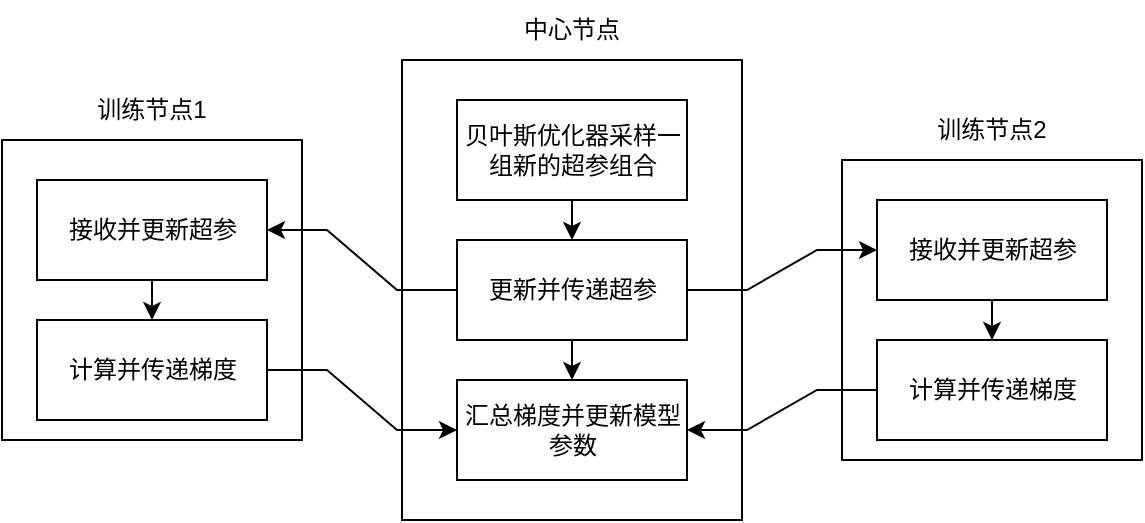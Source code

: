 <mxfile version="17.1.0" type="github">
  <diagram id="mahQ6pcZ9SMk6EfNW3NE" name="Page-1">
    <mxGraphModel dx="593" dy="311" grid="1" gridSize="10" guides="1" tooltips="1" connect="1" arrows="1" fold="1" page="1" pageScale="1" pageWidth="827" pageHeight="1169" math="0" shadow="0">
      <root>
        <mxCell id="0" />
        <mxCell id="1" parent="0" />
        <mxCell id="jXhcGp385CI3mC7pR6x2-11" value="" style="rounded=0;whiteSpace=wrap;html=1;" parent="1" vertex="1">
          <mxGeometry x="320" y="240" width="170" height="230" as="geometry" />
        </mxCell>
        <mxCell id="jXhcGp385CI3mC7pR6x2-31" value="" style="rounded=0;whiteSpace=wrap;html=1;" parent="1" vertex="1">
          <mxGeometry x="540" y="290" width="150" height="150" as="geometry" />
        </mxCell>
        <mxCell id="jXhcGp385CI3mC7pR6x2-23" value="" style="rounded=0;whiteSpace=wrap;html=1;" parent="1" vertex="1">
          <mxGeometry x="120" y="280" width="150" height="150" as="geometry" />
        </mxCell>
        <mxCell id="hCVyElEkAU_01n9A7gfb-3" style="edgeStyle=orthogonalEdgeStyle;rounded=0;orthogonalLoop=1;jettySize=auto;html=1;exitX=0.5;exitY=1;exitDx=0;exitDy=0;entryX=0.5;entryY=0;entryDx=0;entryDy=0;fontSize=16;" edge="1" parent="1" source="jXhcGp385CI3mC7pR6x2-13" target="jXhcGp385CI3mC7pR6x2-19">
          <mxGeometry relative="1" as="geometry" />
        </mxCell>
        <mxCell id="jXhcGp385CI3mC7pR6x2-13" value="贝叶斯优化器采样一组新的超参组合" style="rounded=0;whiteSpace=wrap;html=1;" parent="1" vertex="1">
          <mxGeometry x="347.5" y="260" width="115" height="50" as="geometry" />
        </mxCell>
        <mxCell id="jXhcGp385CI3mC7pR6x2-34" style="edgeStyle=entityRelationEdgeStyle;rounded=0;orthogonalLoop=1;jettySize=auto;html=1;exitX=0;exitY=0.5;exitDx=0;exitDy=0;entryX=1;entryY=0.5;entryDx=0;entryDy=0;" parent="1" source="jXhcGp385CI3mC7pR6x2-19" target="jXhcGp385CI3mC7pR6x2-28" edge="1">
          <mxGeometry relative="1" as="geometry" />
        </mxCell>
        <mxCell id="jXhcGp385CI3mC7pR6x2-35" style="edgeStyle=entityRelationEdgeStyle;rounded=0;orthogonalLoop=1;jettySize=auto;html=1;exitX=1;exitY=0.5;exitDx=0;exitDy=0;entryX=0;entryY=0.5;entryDx=0;entryDy=0;" parent="1" source="jXhcGp385CI3mC7pR6x2-19" target="jXhcGp385CI3mC7pR6x2-32" edge="1">
          <mxGeometry relative="1" as="geometry" />
        </mxCell>
        <mxCell id="hCVyElEkAU_01n9A7gfb-4" style="edgeStyle=orthogonalEdgeStyle;rounded=0;orthogonalLoop=1;jettySize=auto;html=1;exitX=0.5;exitY=1;exitDx=0;exitDy=0;entryX=0.5;entryY=0;entryDx=0;entryDy=0;fontSize=16;" edge="1" parent="1" source="jXhcGp385CI3mC7pR6x2-19" target="jXhcGp385CI3mC7pR6x2-20">
          <mxGeometry relative="1" as="geometry" />
        </mxCell>
        <mxCell id="jXhcGp385CI3mC7pR6x2-19" value="更新并传递超参" style="rounded=0;whiteSpace=wrap;html=1;" parent="1" vertex="1">
          <mxGeometry x="347.5" y="330" width="115" height="50" as="geometry" />
        </mxCell>
        <mxCell id="jXhcGp385CI3mC7pR6x2-20" value="汇总梯度并更新模型参数" style="rounded=0;whiteSpace=wrap;html=1;" parent="1" vertex="1">
          <mxGeometry x="347.5" y="400" width="115" height="50" as="geometry" />
        </mxCell>
        <mxCell id="hCVyElEkAU_01n9A7gfb-1" style="edgeStyle=orthogonalEdgeStyle;rounded=0;orthogonalLoop=1;jettySize=auto;html=1;exitX=0.5;exitY=1;exitDx=0;exitDy=0;entryX=0.5;entryY=0;entryDx=0;entryDy=0;fontSize=16;" edge="1" parent="1" source="jXhcGp385CI3mC7pR6x2-28" target="jXhcGp385CI3mC7pR6x2-29">
          <mxGeometry relative="1" as="geometry" />
        </mxCell>
        <mxCell id="jXhcGp385CI3mC7pR6x2-28" value="接收并更新超参" style="rounded=0;whiteSpace=wrap;html=1;" parent="1" vertex="1">
          <mxGeometry x="137.5" y="300" width="115" height="50" as="geometry" />
        </mxCell>
        <mxCell id="jXhcGp385CI3mC7pR6x2-36" style="edgeStyle=entityRelationEdgeStyle;rounded=0;orthogonalLoop=1;jettySize=auto;html=1;exitX=1;exitY=0.5;exitDx=0;exitDy=0;entryX=0;entryY=0.5;entryDx=0;entryDy=0;" parent="1" source="jXhcGp385CI3mC7pR6x2-29" target="jXhcGp385CI3mC7pR6x2-20" edge="1">
          <mxGeometry relative="1" as="geometry" />
        </mxCell>
        <mxCell id="jXhcGp385CI3mC7pR6x2-29" value="计算并传递梯度" style="rounded=0;whiteSpace=wrap;html=1;" parent="1" vertex="1">
          <mxGeometry x="137.5" y="370" width="115" height="50" as="geometry" />
        </mxCell>
        <mxCell id="hCVyElEkAU_01n9A7gfb-2" style="edgeStyle=orthogonalEdgeStyle;rounded=0;orthogonalLoop=1;jettySize=auto;html=1;exitX=0.5;exitY=1;exitDx=0;exitDy=0;entryX=0.5;entryY=0;entryDx=0;entryDy=0;fontSize=16;" edge="1" parent="1" source="jXhcGp385CI3mC7pR6x2-32" target="jXhcGp385CI3mC7pR6x2-33">
          <mxGeometry relative="1" as="geometry" />
        </mxCell>
        <mxCell id="jXhcGp385CI3mC7pR6x2-32" value="接收并更新超参" style="rounded=0;whiteSpace=wrap;html=1;" parent="1" vertex="1">
          <mxGeometry x="557.5" y="310" width="115" height="50" as="geometry" />
        </mxCell>
        <mxCell id="jXhcGp385CI3mC7pR6x2-37" style="edgeStyle=entityRelationEdgeStyle;rounded=0;orthogonalLoop=1;jettySize=auto;html=1;exitX=0;exitY=0.5;exitDx=0;exitDy=0;entryX=1;entryY=0.5;entryDx=0;entryDy=0;" parent="1" source="jXhcGp385CI3mC7pR6x2-33" target="jXhcGp385CI3mC7pR6x2-20" edge="1">
          <mxGeometry relative="1" as="geometry" />
        </mxCell>
        <mxCell id="jXhcGp385CI3mC7pR6x2-33" value="计算并传递梯度" style="rounded=0;whiteSpace=wrap;html=1;" parent="1" vertex="1">
          <mxGeometry x="557.5" y="380" width="115" height="50" as="geometry" />
        </mxCell>
        <mxCell id="jXhcGp385CI3mC7pR6x2-38" value="训练节点1" style="text;html=1;strokeColor=none;fillColor=none;align=center;verticalAlign=middle;whiteSpace=wrap;rounded=0;" parent="1" vertex="1">
          <mxGeometry x="165" y="250" width="60" height="30" as="geometry" />
        </mxCell>
        <mxCell id="jXhcGp385CI3mC7pR6x2-39" value="中心节点" style="text;html=1;strokeColor=none;fillColor=none;align=center;verticalAlign=middle;whiteSpace=wrap;rounded=0;" parent="1" vertex="1">
          <mxGeometry x="375" y="210" width="60" height="30" as="geometry" />
        </mxCell>
        <mxCell id="jXhcGp385CI3mC7pR6x2-40" value="训练节点2" style="text;html=1;strokeColor=none;fillColor=none;align=center;verticalAlign=middle;whiteSpace=wrap;rounded=0;" parent="1" vertex="1">
          <mxGeometry x="585" y="260" width="60" height="30" as="geometry" />
        </mxCell>
      </root>
    </mxGraphModel>
  </diagram>
</mxfile>
